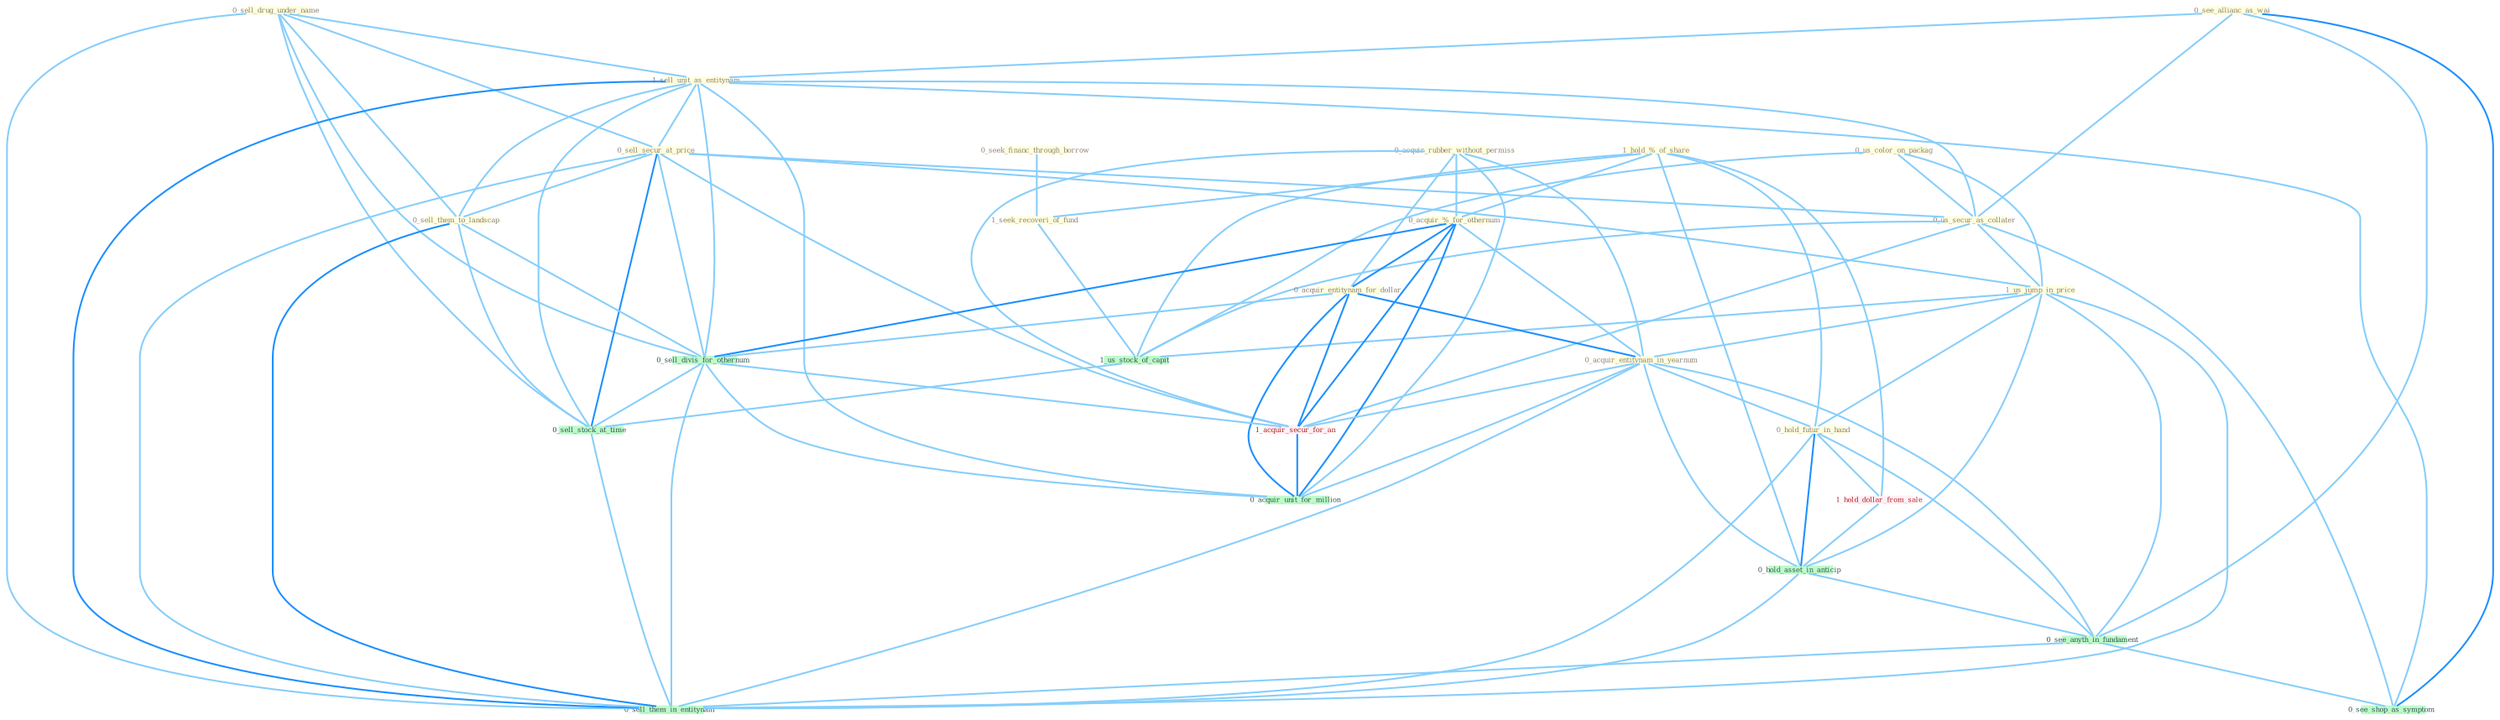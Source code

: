 Graph G{ 
    node
    [shape=polygon,style=filled,width=.5,height=.06,color="#BDFCC9",fixedsize=true,fontsize=4,
    fontcolor="#2f4f4f"];
    {node
    [color="#ffffe0", fontcolor="#8b7d6b"] "1_hold_%_of_share " "0_seek_financ_through_borrow " "0_see_allianc_as_wai " "0_sell_drug_under_name " "0_us_color_on_packag " "1_seek_recoveri_of_fund " "1_sell_unit_as_entitynam " "0_sell_secur_at_price " "0_us_secur_as_collater " "1_us_jump_in_price " "0_acquir_rubber_without_permiss " "0_acquir_%_for_othernum " "0_acquir_entitynam_for_dollar " "0_acquir_entitynam_in_yearnum " "0_sell_them_to_landscap " "0_hold_futur_in_hand "}
{node [color="#fff0f5", fontcolor="#b22222"] "1_acquir_secur_for_an " "1_hold_dollar_from_sale "}
edge [color="#B0E2FF"];

	"1_hold_%_of_share " -- "1_seek_recoveri_of_fund " [w="1", color="#87cefa" ];
	"1_hold_%_of_share " -- "0_acquir_%_for_othernum " [w="1", color="#87cefa" ];
	"1_hold_%_of_share " -- "0_hold_futur_in_hand " [w="1", color="#87cefa" ];
	"1_hold_%_of_share " -- "1_us_stock_of_capit " [w="1", color="#87cefa" ];
	"1_hold_%_of_share " -- "1_hold_dollar_from_sale " [w="1", color="#87cefa" ];
	"1_hold_%_of_share " -- "0_hold_asset_in_anticip " [w="1", color="#87cefa" ];
	"0_seek_financ_through_borrow " -- "1_seek_recoveri_of_fund " [w="1", color="#87cefa" ];
	"0_see_allianc_as_wai " -- "1_sell_unit_as_entitynam " [w="1", color="#87cefa" ];
	"0_see_allianc_as_wai " -- "0_us_secur_as_collater " [w="1", color="#87cefa" ];
	"0_see_allianc_as_wai " -- "0_see_anyth_in_fundament " [w="1", color="#87cefa" ];
	"0_see_allianc_as_wai " -- "0_see_shop_as_symptom " [w="2", color="#1e90ff" , len=0.8];
	"0_sell_drug_under_name " -- "1_sell_unit_as_entitynam " [w="1", color="#87cefa" ];
	"0_sell_drug_under_name " -- "0_sell_secur_at_price " [w="1", color="#87cefa" ];
	"0_sell_drug_under_name " -- "0_sell_them_to_landscap " [w="1", color="#87cefa" ];
	"0_sell_drug_under_name " -- "0_sell_divis_for_othernum " [w="1", color="#87cefa" ];
	"0_sell_drug_under_name " -- "0_sell_stock_at_time " [w="1", color="#87cefa" ];
	"0_sell_drug_under_name " -- "0_sell_them_in_entitynam " [w="1", color="#87cefa" ];
	"0_us_color_on_packag " -- "0_us_secur_as_collater " [w="1", color="#87cefa" ];
	"0_us_color_on_packag " -- "1_us_jump_in_price " [w="1", color="#87cefa" ];
	"0_us_color_on_packag " -- "1_us_stock_of_capit " [w="1", color="#87cefa" ];
	"1_seek_recoveri_of_fund " -- "1_us_stock_of_capit " [w="1", color="#87cefa" ];
	"1_sell_unit_as_entitynam " -- "0_sell_secur_at_price " [w="1", color="#87cefa" ];
	"1_sell_unit_as_entitynam " -- "0_us_secur_as_collater " [w="1", color="#87cefa" ];
	"1_sell_unit_as_entitynam " -- "0_sell_them_to_landscap " [w="1", color="#87cefa" ];
	"1_sell_unit_as_entitynam " -- "0_sell_divis_for_othernum " [w="1", color="#87cefa" ];
	"1_sell_unit_as_entitynam " -- "0_sell_stock_at_time " [w="1", color="#87cefa" ];
	"1_sell_unit_as_entitynam " -- "0_acquir_unit_for_million " [w="1", color="#87cefa" ];
	"1_sell_unit_as_entitynam " -- "0_see_shop_as_symptom " [w="1", color="#87cefa" ];
	"1_sell_unit_as_entitynam " -- "0_sell_them_in_entitynam " [w="2", color="#1e90ff" , len=0.8];
	"0_sell_secur_at_price " -- "0_us_secur_as_collater " [w="1", color="#87cefa" ];
	"0_sell_secur_at_price " -- "1_us_jump_in_price " [w="1", color="#87cefa" ];
	"0_sell_secur_at_price " -- "0_sell_them_to_landscap " [w="1", color="#87cefa" ];
	"0_sell_secur_at_price " -- "0_sell_divis_for_othernum " [w="1", color="#87cefa" ];
	"0_sell_secur_at_price " -- "1_acquir_secur_for_an " [w="1", color="#87cefa" ];
	"0_sell_secur_at_price " -- "0_sell_stock_at_time " [w="2", color="#1e90ff" , len=0.8];
	"0_sell_secur_at_price " -- "0_sell_them_in_entitynam " [w="1", color="#87cefa" ];
	"0_us_secur_as_collater " -- "1_us_jump_in_price " [w="1", color="#87cefa" ];
	"0_us_secur_as_collater " -- "1_acquir_secur_for_an " [w="1", color="#87cefa" ];
	"0_us_secur_as_collater " -- "1_us_stock_of_capit " [w="1", color="#87cefa" ];
	"0_us_secur_as_collater " -- "0_see_shop_as_symptom " [w="1", color="#87cefa" ];
	"1_us_jump_in_price " -- "0_acquir_entitynam_in_yearnum " [w="1", color="#87cefa" ];
	"1_us_jump_in_price " -- "0_hold_futur_in_hand " [w="1", color="#87cefa" ];
	"1_us_jump_in_price " -- "1_us_stock_of_capit " [w="1", color="#87cefa" ];
	"1_us_jump_in_price " -- "0_hold_asset_in_anticip " [w="1", color="#87cefa" ];
	"1_us_jump_in_price " -- "0_see_anyth_in_fundament " [w="1", color="#87cefa" ];
	"1_us_jump_in_price " -- "0_sell_them_in_entitynam " [w="1", color="#87cefa" ];
	"0_acquir_rubber_without_permiss " -- "0_acquir_%_for_othernum " [w="1", color="#87cefa" ];
	"0_acquir_rubber_without_permiss " -- "0_acquir_entitynam_for_dollar " [w="1", color="#87cefa" ];
	"0_acquir_rubber_without_permiss " -- "0_acquir_entitynam_in_yearnum " [w="1", color="#87cefa" ];
	"0_acquir_rubber_without_permiss " -- "1_acquir_secur_for_an " [w="1", color="#87cefa" ];
	"0_acquir_rubber_without_permiss " -- "0_acquir_unit_for_million " [w="1", color="#87cefa" ];
	"0_acquir_%_for_othernum " -- "0_acquir_entitynam_for_dollar " [w="2", color="#1e90ff" , len=0.8];
	"0_acquir_%_for_othernum " -- "0_acquir_entitynam_in_yearnum " [w="1", color="#87cefa" ];
	"0_acquir_%_for_othernum " -- "0_sell_divis_for_othernum " [w="2", color="#1e90ff" , len=0.8];
	"0_acquir_%_for_othernum " -- "1_acquir_secur_for_an " [w="2", color="#1e90ff" , len=0.8];
	"0_acquir_%_for_othernum " -- "0_acquir_unit_for_million " [w="2", color="#1e90ff" , len=0.8];
	"0_acquir_entitynam_for_dollar " -- "0_acquir_entitynam_in_yearnum " [w="2", color="#1e90ff" , len=0.8];
	"0_acquir_entitynam_for_dollar " -- "0_sell_divis_for_othernum " [w="1", color="#87cefa" ];
	"0_acquir_entitynam_for_dollar " -- "1_acquir_secur_for_an " [w="2", color="#1e90ff" , len=0.8];
	"0_acquir_entitynam_for_dollar " -- "0_acquir_unit_for_million " [w="2", color="#1e90ff" , len=0.8];
	"0_acquir_entitynam_in_yearnum " -- "0_hold_futur_in_hand " [w="1", color="#87cefa" ];
	"0_acquir_entitynam_in_yearnum " -- "1_acquir_secur_for_an " [w="1", color="#87cefa" ];
	"0_acquir_entitynam_in_yearnum " -- "0_hold_asset_in_anticip " [w="1", color="#87cefa" ];
	"0_acquir_entitynam_in_yearnum " -- "0_see_anyth_in_fundament " [w="1", color="#87cefa" ];
	"0_acquir_entitynam_in_yearnum " -- "0_acquir_unit_for_million " [w="1", color="#87cefa" ];
	"0_acquir_entitynam_in_yearnum " -- "0_sell_them_in_entitynam " [w="1", color="#87cefa" ];
	"0_sell_them_to_landscap " -- "0_sell_divis_for_othernum " [w="1", color="#87cefa" ];
	"0_sell_them_to_landscap " -- "0_sell_stock_at_time " [w="1", color="#87cefa" ];
	"0_sell_them_to_landscap " -- "0_sell_them_in_entitynam " [w="2", color="#1e90ff" , len=0.8];
	"0_hold_futur_in_hand " -- "1_hold_dollar_from_sale " [w="1", color="#87cefa" ];
	"0_hold_futur_in_hand " -- "0_hold_asset_in_anticip " [w="2", color="#1e90ff" , len=0.8];
	"0_hold_futur_in_hand " -- "0_see_anyth_in_fundament " [w="1", color="#87cefa" ];
	"0_hold_futur_in_hand " -- "0_sell_them_in_entitynam " [w="1", color="#87cefa" ];
	"0_sell_divis_for_othernum " -- "1_acquir_secur_for_an " [w="1", color="#87cefa" ];
	"0_sell_divis_for_othernum " -- "0_sell_stock_at_time " [w="1", color="#87cefa" ];
	"0_sell_divis_for_othernum " -- "0_acquir_unit_for_million " [w="1", color="#87cefa" ];
	"0_sell_divis_for_othernum " -- "0_sell_them_in_entitynam " [w="1", color="#87cefa" ];
	"1_acquir_secur_for_an " -- "0_acquir_unit_for_million " [w="2", color="#1e90ff" , len=0.8];
	"1_us_stock_of_capit " -- "0_sell_stock_at_time " [w="1", color="#87cefa" ];
	"1_hold_dollar_from_sale " -- "0_hold_asset_in_anticip " [w="1", color="#87cefa" ];
	"0_hold_asset_in_anticip " -- "0_see_anyth_in_fundament " [w="1", color="#87cefa" ];
	"0_hold_asset_in_anticip " -- "0_sell_them_in_entitynam " [w="1", color="#87cefa" ];
	"0_sell_stock_at_time " -- "0_sell_them_in_entitynam " [w="1", color="#87cefa" ];
	"0_see_anyth_in_fundament " -- "0_see_shop_as_symptom " [w="1", color="#87cefa" ];
	"0_see_anyth_in_fundament " -- "0_sell_them_in_entitynam " [w="1", color="#87cefa" ];
}